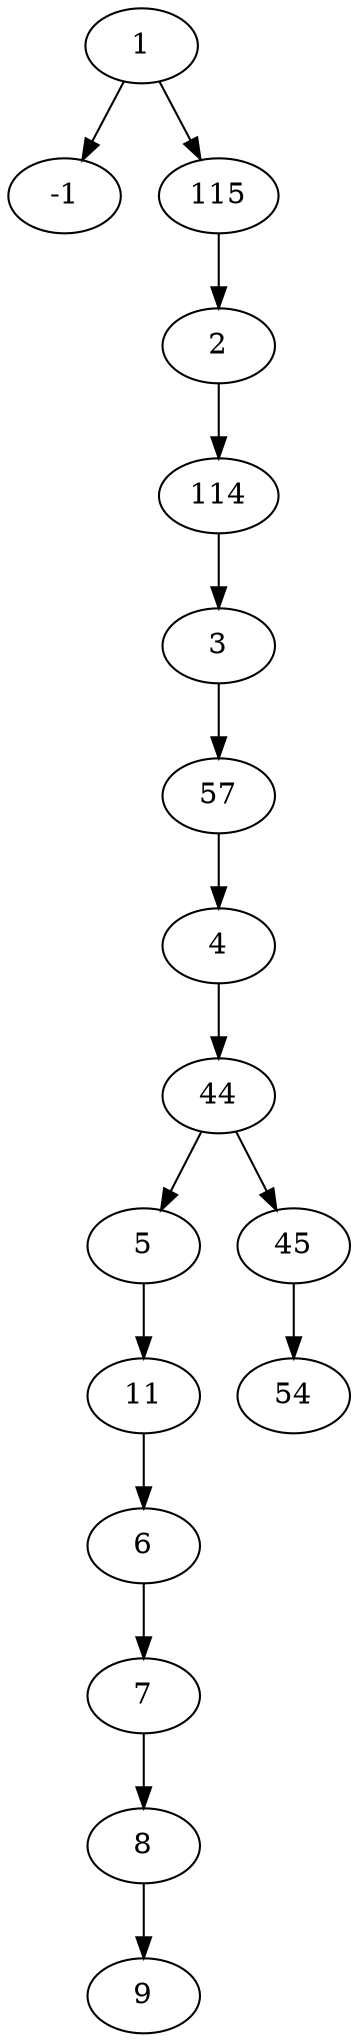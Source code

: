 digraph graph_ {
1 -> -1
1 -> 115
115 -> 2
2 -> 114
114 -> 3
3 -> 57
57 -> 4
4 -> 44
44 -> 5
44 -> 45
5 -> 11
11 -> 6
6 -> 7
7 -> 8
8 -> 9
45 -> 54
}

